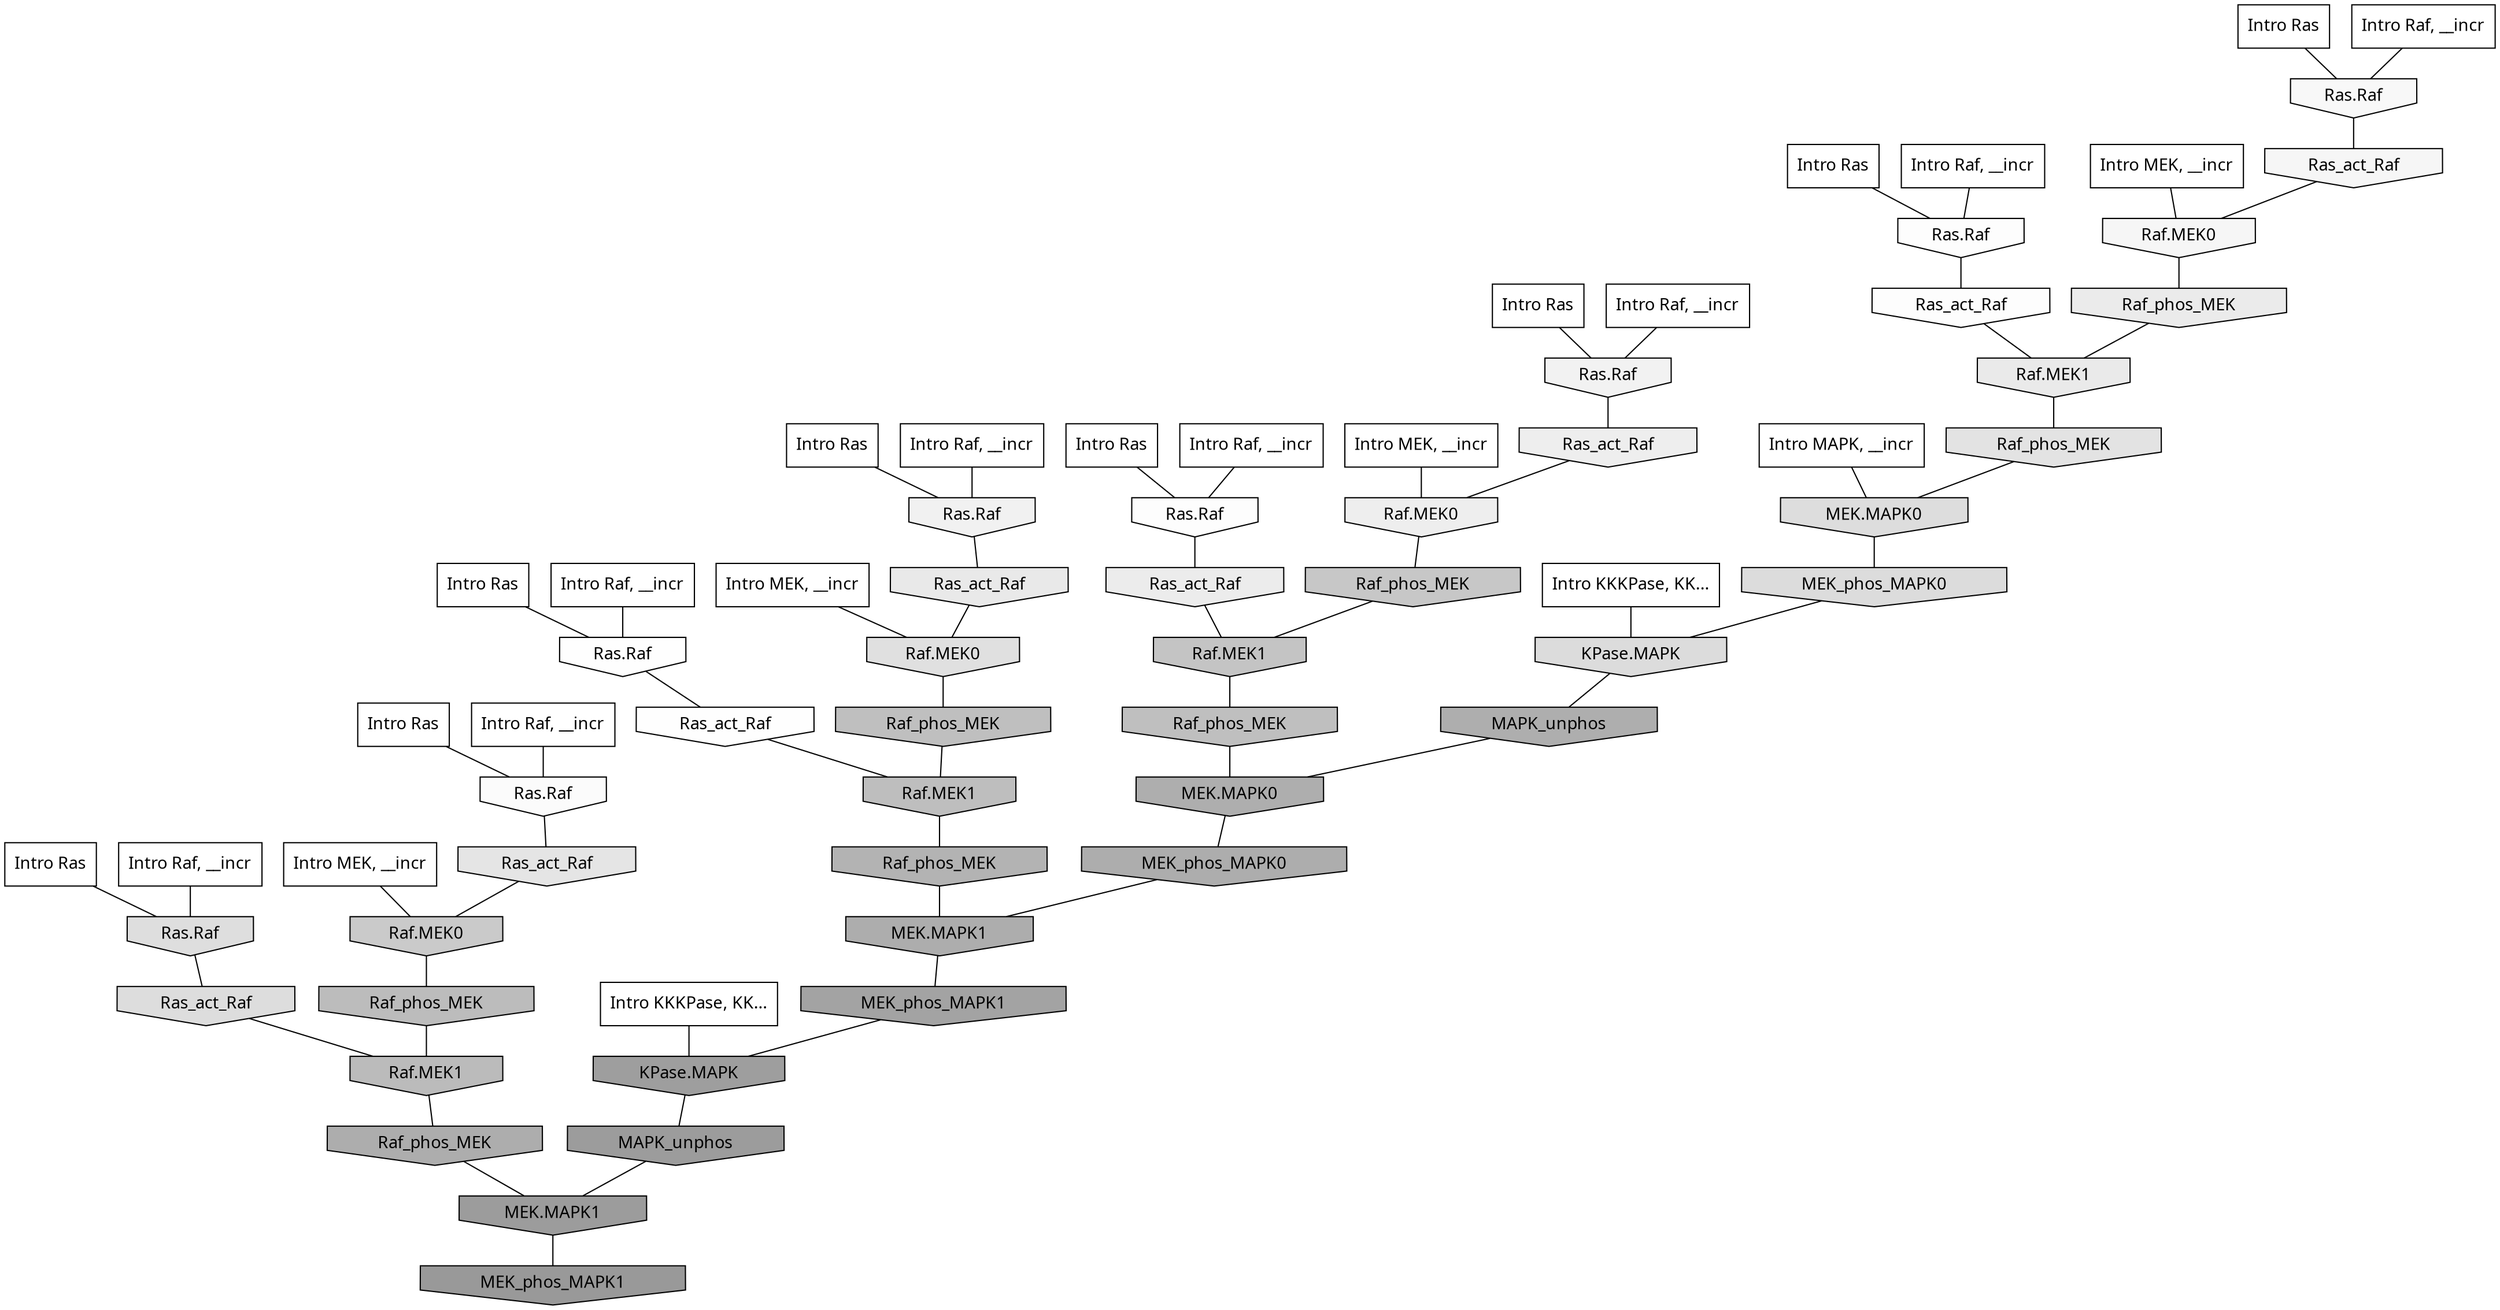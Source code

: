 digraph G{
  rankdir="TB";
  ranksep=0.30;
  node [fontname="CMU Serif"];
  edge [fontname="CMU Serif"];
  
  2 [label="Intro Ras", shape=rectangle, style=filled, fillcolor="0.000 0.000 1.000"]
  
  4 [label="Intro Ras", shape=rectangle, style=filled, fillcolor="0.000 0.000 1.000"]
  
  49 [label="Intro Ras", shape=rectangle, style=filled, fillcolor="0.000 0.000 1.000"]
  
  58 [label="Intro Ras", shape=rectangle, style=filled, fillcolor="0.000 0.000 1.000"]
  
  59 [label="Intro Ras", shape=rectangle, style=filled, fillcolor="0.000 0.000 1.000"]
  
  64 [label="Intro Ras", shape=rectangle, style=filled, fillcolor="0.000 0.000 1.000"]
  
  67 [label="Intro Ras", shape=rectangle, style=filled, fillcolor="0.000 0.000 1.000"]
  
  78 [label="Intro Ras", shape=rectangle, style=filled, fillcolor="0.000 0.000 1.000"]
  
  139 [label="Intro Raf, __incr", shape=rectangle, style=filled, fillcolor="0.000 0.000 1.000"]
  
  226 [label="Intro Raf, __incr", shape=rectangle, style=filled, fillcolor="0.000 0.000 1.000"]
  
  470 [label="Intro Raf, __incr", shape=rectangle, style=filled, fillcolor="0.000 0.000 1.000"]
  
  562 [label="Intro Raf, __incr", shape=rectangle, style=filled, fillcolor="0.000 0.000 1.000"]
  
  864 [label="Intro Raf, __incr", shape=rectangle, style=filled, fillcolor="0.000 0.000 1.000"]
  
  933 [label="Intro Raf, __incr", shape=rectangle, style=filled, fillcolor="0.000 0.000 1.000"]
  
  942 [label="Intro Raf, __incr", shape=rectangle, style=filled, fillcolor="0.000 0.000 1.000"]
  
  1004 [label="Intro Raf, __incr", shape=rectangle, style=filled, fillcolor="0.000 0.000 1.000"]
  
  1111 [label="Intro MEK, __incr", shape=rectangle, style=filled, fillcolor="0.000 0.000 1.000"]
  
  1258 [label="Intro MEK, __incr", shape=rectangle, style=filled, fillcolor="0.000 0.000 1.000"]
  
  1447 [label="Intro MEK, __incr", shape=rectangle, style=filled, fillcolor="0.000 0.000 1.000"]
  
  1647 [label="Intro MEK, __incr", shape=rectangle, style=filled, fillcolor="0.000 0.000 1.000"]
  
  2133 [label="Intro MAPK, __incr", shape=rectangle, style=filled, fillcolor="0.000 0.000 1.000"]
  
  3117 [label="Intro KKKPase, KK...", shape=rectangle, style=filled, fillcolor="0.000 0.000 1.000"]
  
  3175 [label="Intro KKKPase, KK...", shape=rectangle, style=filled, fillcolor="0.000 0.000 1.000"]
  
  3353 [label="Ras.Raf", shape=invhouse, style=filled, fillcolor="0.000 0.000 0.995"]
  
  3356 [label="Ras_act_Raf", shape=invhouse, style=filled, fillcolor="0.000 0.000 0.994"]
  
  3374 [label="Ras.Raf", shape=invhouse, style=filled, fillcolor="0.000 0.000 0.992"]
  
  3391 [label="Ras.Raf", shape=invhouse, style=filled, fillcolor="0.000 0.000 0.992"]
  
  3412 [label="Ras_act_Raf", shape=invhouse, style=filled, fillcolor="0.000 0.000 0.989"]
  
  3475 [label="Ras.Raf", shape=invhouse, style=filled, fillcolor="0.000 0.000 0.982"]
  
  3608 [label="Ras.Raf", shape=invhouse, style=filled, fillcolor="0.000 0.000 0.969"]
  
  3711 [label="Ras_act_Raf", shape=invhouse, style=filled, fillcolor="0.000 0.000 0.961"]
  
  3714 [label="Raf.MEK0", shape=invhouse, style=filled, fillcolor="0.000 0.000 0.961"]
  
  4032 [label="Ras.Raf", shape=invhouse, style=filled, fillcolor="0.000 0.000 0.946"]
  
  4086 [label="Ras.Raf", shape=invhouse, style=filled, fillcolor="0.000 0.000 0.943"]
  
  4285 [label="Ras_act_Raf", shape=invhouse, style=filled, fillcolor="0.000 0.000 0.933"]
  
  4287 [label="Raf.MEK0", shape=invhouse, style=filled, fillcolor="0.000 0.000 0.933"]
  
  4494 [label="Ras_act_Raf", shape=invhouse, style=filled, fillcolor="0.000 0.000 0.923"]
  
  4589 [label="Raf_phos_MEK", shape=invhouse, style=filled, fillcolor="0.000 0.000 0.918"]
  
  4618 [label="Raf.MEK1", shape=invhouse, style=filled, fillcolor="0.000 0.000 0.917"]
  
  4693 [label="Ras_act_Raf", shape=invhouse, style=filled, fillcolor="0.000 0.000 0.914"]
  
  5082 [label="Ras_act_Raf", shape=invhouse, style=filled, fillcolor="0.000 0.000 0.897"]
  
  5281 [label="Raf_phos_MEK", shape=invhouse, style=filled, fillcolor="0.000 0.000 0.889"]
  
  5552 [label="Raf.MEK0", shape=invhouse, style=filled, fillcolor="0.000 0.000 0.877"]
  
  5759 [label="Ras.Raf", shape=invhouse, style=filled, fillcolor="0.000 0.000 0.869"]
  
  5840 [label="Ras_act_Raf", shape=invhouse, style=filled, fillcolor="0.000 0.000 0.867"]
  
  5917 [label="MEK.MAPK0", shape=invhouse, style=filled, fillcolor="0.000 0.000 0.864"]
  
  5985 [label="MEK_phos_MAPK0", shape=invhouse, style=filled, fillcolor="0.000 0.000 0.861"]
  
  6002 [label="KPase.MAPK", shape=invhouse, style=filled, fillcolor="0.000 0.000 0.860"]
  
  8876 [label="Raf.MEK0", shape=invhouse, style=filled, fillcolor="0.000 0.000 0.790"]
  
  9403 [label="Raf_phos_MEK", shape=invhouse, style=filled, fillcolor="0.000 0.000 0.780"]
  
  10355 [label="Raf.MEK1", shape=invhouse, style=filled, fillcolor="0.000 0.000 0.766"]
  
  11479 [label="Raf_phos_MEK", shape=invhouse, style=filled, fillcolor="0.000 0.000 0.750"]
  
  11524 [label="Raf_phos_MEK", shape=invhouse, style=filled, fillcolor="0.000 0.000 0.750"]
  
  11913 [label="Raf.MEK1", shape=invhouse, style=filled, fillcolor="0.000 0.000 0.744"]
  
  12473 [label="Raf_phos_MEK", shape=invhouse, style=filled, fillcolor="0.000 0.000 0.738"]
  
  12984 [label="Raf.MEK1", shape=invhouse, style=filled, fillcolor="0.000 0.000 0.732"]
  
  15905 [label="Raf_phos_MEK", shape=invhouse, style=filled, fillcolor="0.000 0.000 0.700"]
  
  16932 [label="MAPK_unphos", shape=invhouse, style=filled, fillcolor="0.000 0.000 0.682"]
  
  16940 [label="MEK.MAPK0", shape=invhouse, style=filled, fillcolor="0.000 0.000 0.682"]
  
  17151 [label="MEK_phos_MAPK0", shape=invhouse, style=filled, fillcolor="0.000 0.000 0.678"]
  
  17152 [label="MEK.MAPK1", shape=invhouse, style=filled, fillcolor="0.000 0.000 0.678"]
  
  17155 [label="Raf_phos_MEK", shape=invhouse, style=filled, fillcolor="0.000 0.000 0.678"]
  
  18638 [label="MEK_phos_MAPK1", shape=invhouse, style=filled, fillcolor="0.000 0.000 0.638"]
  
  19269 [label="KPase.MAPK", shape=invhouse, style=filled, fillcolor="0.000 0.000 0.618"]
  
  19461 [label="MAPK_unphos", shape=invhouse, style=filled, fillcolor="0.000 0.000 0.611"]
  
  19468 [label="MEK.MAPK1", shape=invhouse, style=filled, fillcolor="0.000 0.000 0.611"]
  
  19713 [label="MEK_phos_MAPK1", shape=invhouse, style=filled, fillcolor="0.000 0.000 0.600"]
  
  
  19468 -> 19713 [dir=none, color="0.000 0.000 0.000"] 
  19461 -> 19468 [dir=none, color="0.000 0.000 0.000"] 
  19269 -> 19461 [dir=none, color="0.000 0.000 0.000"] 
  18638 -> 19269 [dir=none, color="0.000 0.000 0.000"] 
  17155 -> 19468 [dir=none, color="0.000 0.000 0.000"] 
  17152 -> 18638 [dir=none, color="0.000 0.000 0.000"] 
  17151 -> 17152 [dir=none, color="0.000 0.000 0.000"] 
  16940 -> 17151 [dir=none, color="0.000 0.000 0.000"] 
  16932 -> 16940 [dir=none, color="0.000 0.000 0.000"] 
  15905 -> 17152 [dir=none, color="0.000 0.000 0.000"] 
  12984 -> 17155 [dir=none, color="0.000 0.000 0.000"] 
  12473 -> 12984 [dir=none, color="0.000 0.000 0.000"] 
  11913 -> 15905 [dir=none, color="0.000 0.000 0.000"] 
  11524 -> 11913 [dir=none, color="0.000 0.000 0.000"] 
  11479 -> 16940 [dir=none, color="0.000 0.000 0.000"] 
  10355 -> 11479 [dir=none, color="0.000 0.000 0.000"] 
  9403 -> 10355 [dir=none, color="0.000 0.000 0.000"] 
  8876 -> 12473 [dir=none, color="0.000 0.000 0.000"] 
  6002 -> 16932 [dir=none, color="0.000 0.000 0.000"] 
  5985 -> 6002 [dir=none, color="0.000 0.000 0.000"] 
  5917 -> 5985 [dir=none, color="0.000 0.000 0.000"] 
  5840 -> 12984 [dir=none, color="0.000 0.000 0.000"] 
  5759 -> 5840 [dir=none, color="0.000 0.000 0.000"] 
  5552 -> 11524 [dir=none, color="0.000 0.000 0.000"] 
  5281 -> 5917 [dir=none, color="0.000 0.000 0.000"] 
  5082 -> 8876 [dir=none, color="0.000 0.000 0.000"] 
  4693 -> 5552 [dir=none, color="0.000 0.000 0.000"] 
  4618 -> 5281 [dir=none, color="0.000 0.000 0.000"] 
  4589 -> 4618 [dir=none, color="0.000 0.000 0.000"] 
  4494 -> 10355 [dir=none, color="0.000 0.000 0.000"] 
  4287 -> 9403 [dir=none, color="0.000 0.000 0.000"] 
  4285 -> 4287 [dir=none, color="0.000 0.000 0.000"] 
  4086 -> 4693 [dir=none, color="0.000 0.000 0.000"] 
  4032 -> 4285 [dir=none, color="0.000 0.000 0.000"] 
  3714 -> 4589 [dir=none, color="0.000 0.000 0.000"] 
  3711 -> 3714 [dir=none, color="0.000 0.000 0.000"] 
  3608 -> 3711 [dir=none, color="0.000 0.000 0.000"] 
  3475 -> 5082 [dir=none, color="0.000 0.000 0.000"] 
  3412 -> 4618 [dir=none, color="0.000 0.000 0.000"] 
  3391 -> 3412 [dir=none, color="0.000 0.000 0.000"] 
  3374 -> 4494 [dir=none, color="0.000 0.000 0.000"] 
  3356 -> 11913 [dir=none, color="0.000 0.000 0.000"] 
  3353 -> 3356 [dir=none, color="0.000 0.000 0.000"] 
  3175 -> 19269 [dir=none, color="0.000 0.000 0.000"] 
  3117 -> 6002 [dir=none, color="0.000 0.000 0.000"] 
  2133 -> 5917 [dir=none, color="0.000 0.000 0.000"] 
  1647 -> 4287 [dir=none, color="0.000 0.000 0.000"] 
  1447 -> 3714 [dir=none, color="0.000 0.000 0.000"] 
  1258 -> 5552 [dir=none, color="0.000 0.000 0.000"] 
  1111 -> 8876 [dir=none, color="0.000 0.000 0.000"] 
  1004 -> 5759 [dir=none, color="0.000 0.000 0.000"] 
  942 -> 3353 [dir=none, color="0.000 0.000 0.000"] 
  933 -> 3475 [dir=none, color="0.000 0.000 0.000"] 
  864 -> 3374 [dir=none, color="0.000 0.000 0.000"] 
  562 -> 3391 [dir=none, color="0.000 0.000 0.000"] 
  470 -> 3608 [dir=none, color="0.000 0.000 0.000"] 
  226 -> 4032 [dir=none, color="0.000 0.000 0.000"] 
  139 -> 4086 [dir=none, color="0.000 0.000 0.000"] 
  78 -> 3608 [dir=none, color="0.000 0.000 0.000"] 
  67 -> 4086 [dir=none, color="0.000 0.000 0.000"] 
  64 -> 4032 [dir=none, color="0.000 0.000 0.000"] 
  59 -> 3391 [dir=none, color="0.000 0.000 0.000"] 
  58 -> 3353 [dir=none, color="0.000 0.000 0.000"] 
  49 -> 3475 [dir=none, color="0.000 0.000 0.000"] 
  4 -> 3374 [dir=none, color="0.000 0.000 0.000"] 
  2 -> 5759 [dir=none, color="0.000 0.000 0.000"] 
  
  }
